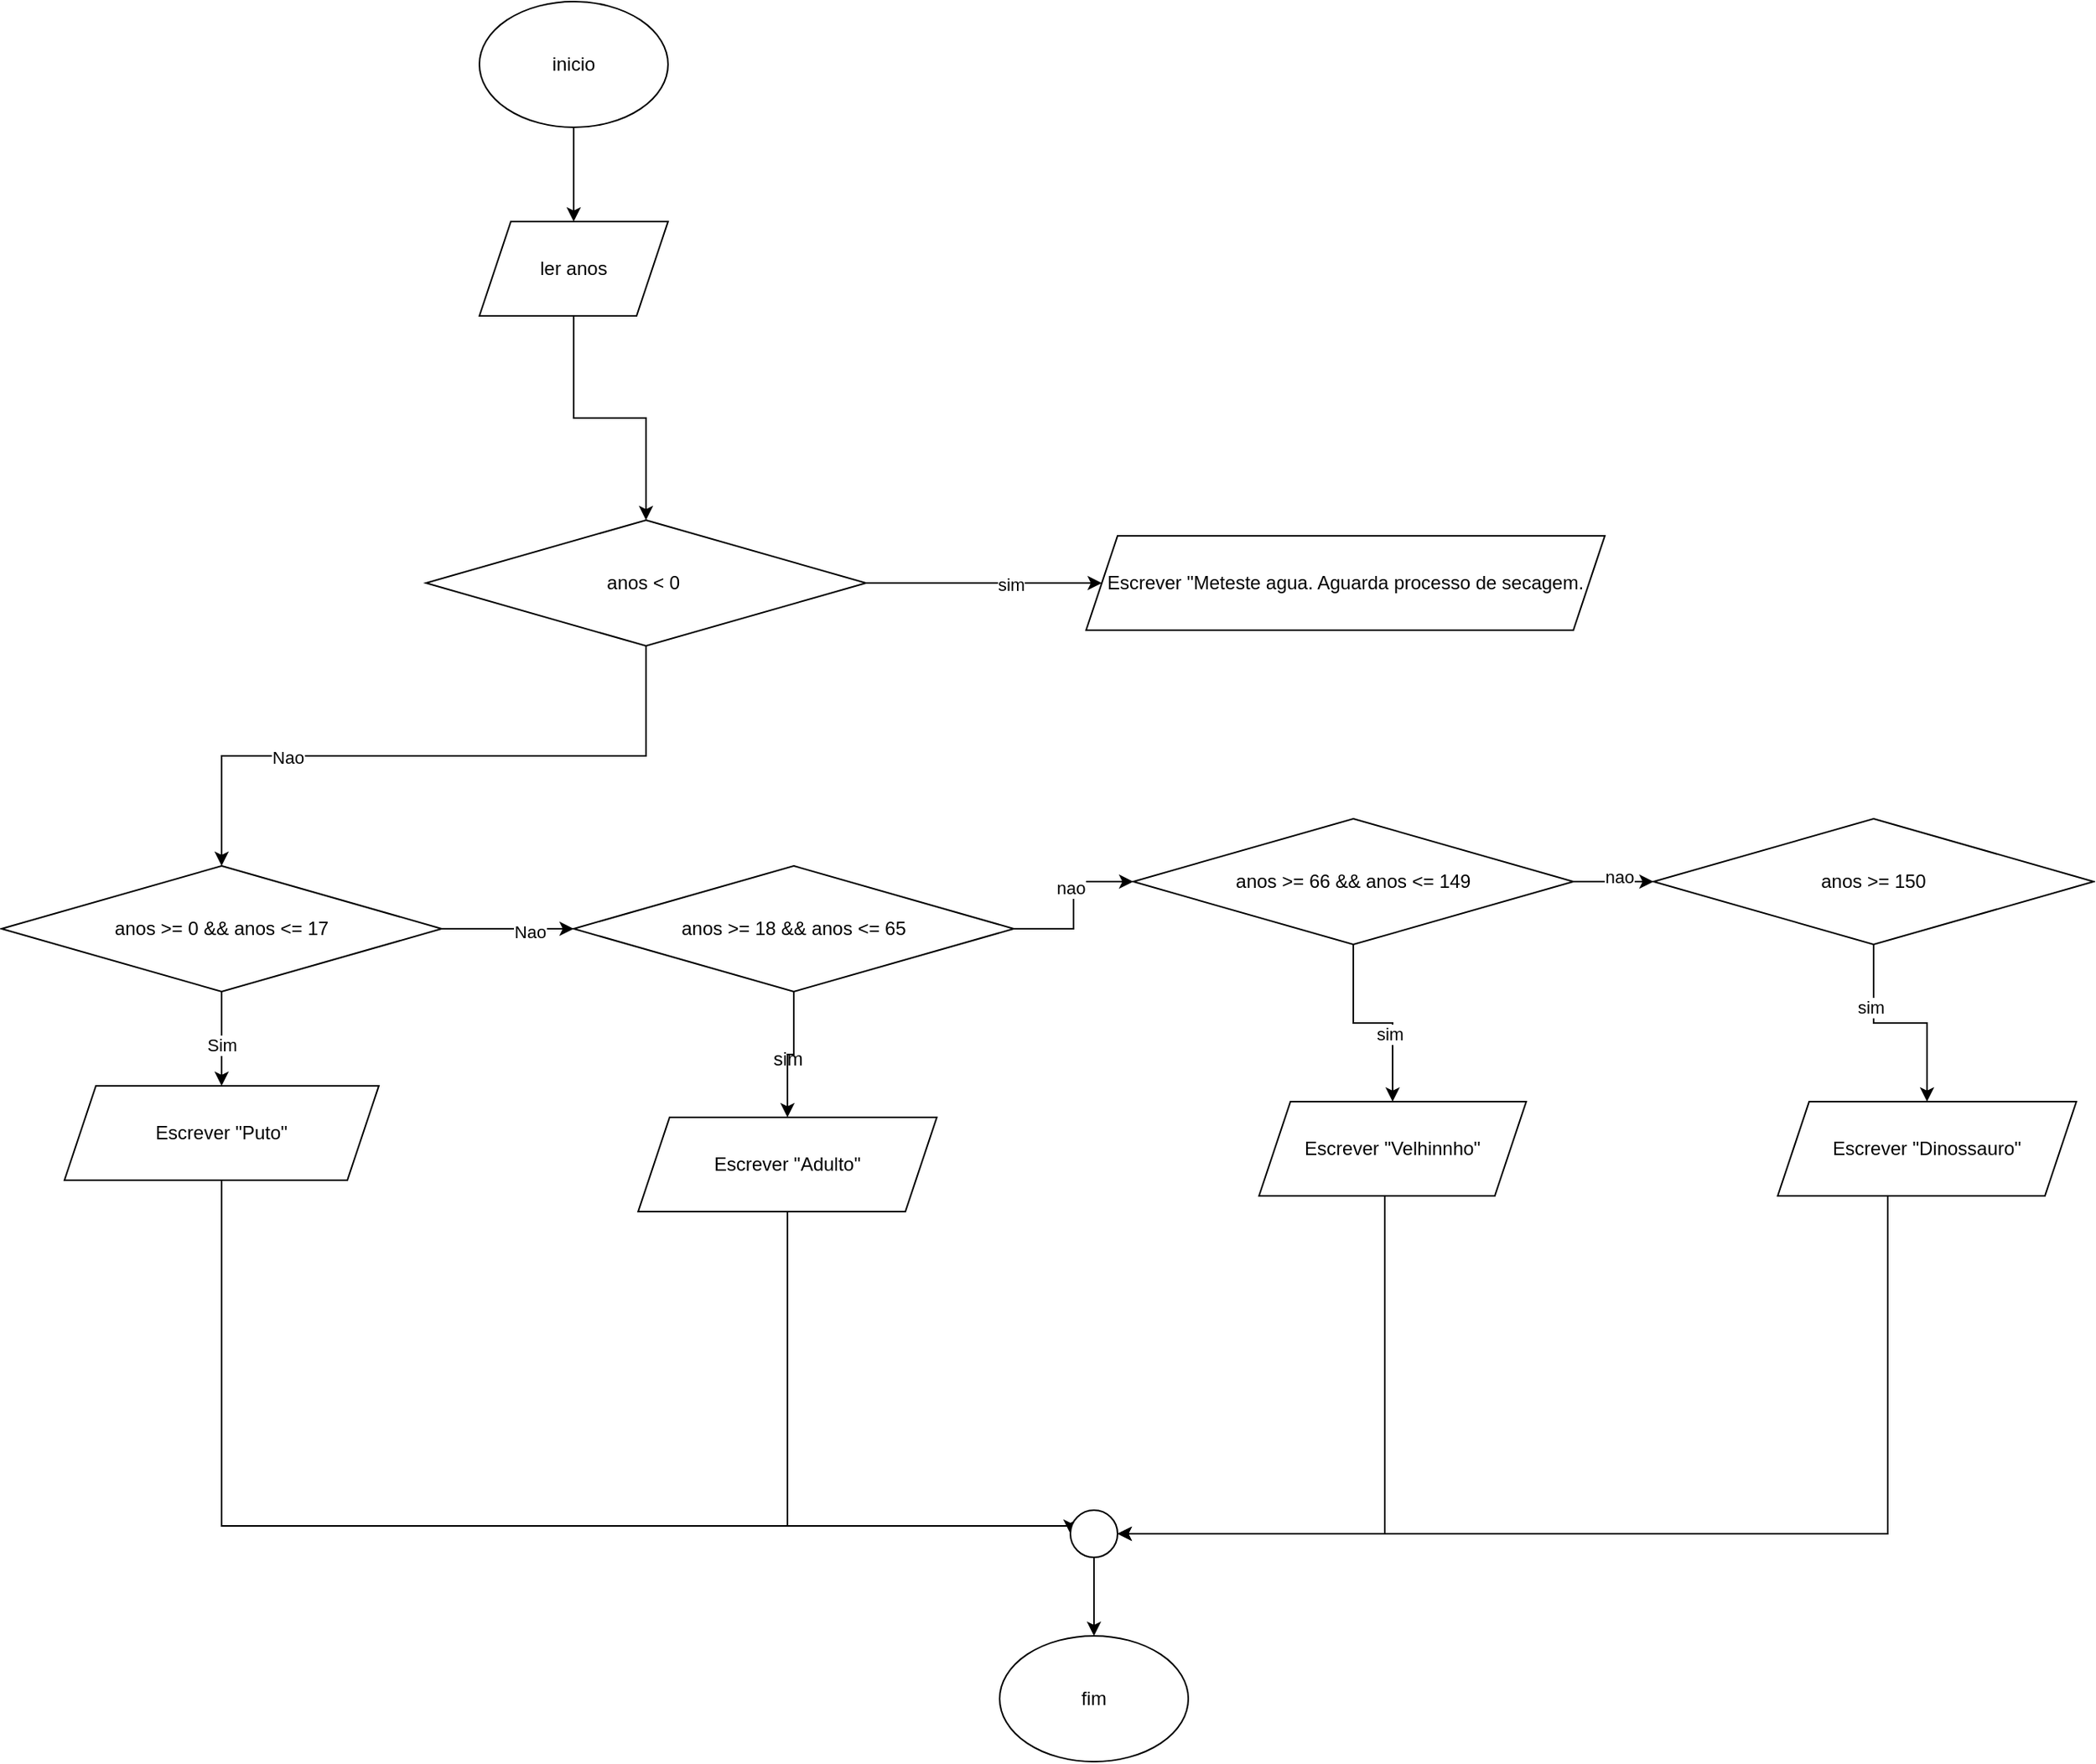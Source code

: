 <mxfile version="28.2.5">
  <diagram name="Página-1" id="nqqyU9vWDkjz92hjsg01">
    <mxGraphModel dx="2026" dy="1123" grid="1" gridSize="10" guides="1" tooltips="1" connect="1" arrows="1" fold="1" page="1" pageScale="1" pageWidth="827" pageHeight="1169" math="0" shadow="0">
      <root>
        <mxCell id="0" />
        <mxCell id="1" parent="0" />
        <mxCell id="mq0H7qXFFu7OtTs-mFSQ-19" value="" style="edgeStyle=orthogonalEdgeStyle;rounded=0;orthogonalLoop=1;jettySize=auto;html=1;" edge="1" parent="1" source="mq0H7qXFFu7OtTs-mFSQ-1" target="mq0H7qXFFu7OtTs-mFSQ-2">
          <mxGeometry relative="1" as="geometry" />
        </mxCell>
        <mxCell id="mq0H7qXFFu7OtTs-mFSQ-1" value="inicio" style="ellipse;whiteSpace=wrap;html=1;" vertex="1" parent="1">
          <mxGeometry x="354" width="120" height="80" as="geometry" />
        </mxCell>
        <mxCell id="mq0H7qXFFu7OtTs-mFSQ-18" style="edgeStyle=orthogonalEdgeStyle;rounded=0;orthogonalLoop=1;jettySize=auto;html=1;entryX=0.5;entryY=0;entryDx=0;entryDy=0;" edge="1" parent="1" source="mq0H7qXFFu7OtTs-mFSQ-2" target="mq0H7qXFFu7OtTs-mFSQ-15">
          <mxGeometry relative="1" as="geometry" />
        </mxCell>
        <mxCell id="mq0H7qXFFu7OtTs-mFSQ-2" value="ler anos" style="shape=parallelogram;perimeter=parallelogramPerimeter;whiteSpace=wrap;html=1;fixedSize=1;" vertex="1" parent="1">
          <mxGeometry x="354" y="140" width="120" height="60" as="geometry" />
        </mxCell>
        <mxCell id="mq0H7qXFFu7OtTs-mFSQ-5" value="" style="edgeStyle=orthogonalEdgeStyle;rounded=0;orthogonalLoop=1;jettySize=auto;html=1;" edge="1" parent="1" source="mq0H7qXFFu7OtTs-mFSQ-3" target="mq0H7qXFFu7OtTs-mFSQ-4">
          <mxGeometry relative="1" as="geometry" />
        </mxCell>
        <mxCell id="mq0H7qXFFu7OtTs-mFSQ-23" value="Sim" style="edgeLabel;html=1;align=center;verticalAlign=middle;resizable=0;points=[];" vertex="1" connectable="0" parent="mq0H7qXFFu7OtTs-mFSQ-5">
          <mxGeometry x="0.127" relative="1" as="geometry">
            <mxPoint as="offset" />
          </mxGeometry>
        </mxCell>
        <mxCell id="mq0H7qXFFu7OtTs-mFSQ-24" style="edgeStyle=orthogonalEdgeStyle;rounded=0;orthogonalLoop=1;jettySize=auto;html=1;" edge="1" parent="1" source="mq0H7qXFFu7OtTs-mFSQ-3" target="mq0H7qXFFu7OtTs-mFSQ-6">
          <mxGeometry relative="1" as="geometry" />
        </mxCell>
        <mxCell id="mq0H7qXFFu7OtTs-mFSQ-25" value="Nao" style="edgeLabel;html=1;align=center;verticalAlign=middle;resizable=0;points=[];" vertex="1" connectable="0" parent="mq0H7qXFFu7OtTs-mFSQ-24">
          <mxGeometry x="0.33" y="-2" relative="1" as="geometry">
            <mxPoint as="offset" />
          </mxGeometry>
        </mxCell>
        <mxCell id="mq0H7qXFFu7OtTs-mFSQ-3" value="anos &amp;gt;= 0 &amp;amp;&amp;amp; anos &amp;lt;= 17" style="rhombus;whiteSpace=wrap;html=1;" vertex="1" parent="1">
          <mxGeometry x="50" y="550" width="280" height="80" as="geometry" />
        </mxCell>
        <mxCell id="mq0H7qXFFu7OtTs-mFSQ-36" style="edgeStyle=orthogonalEdgeStyle;rounded=0;orthogonalLoop=1;jettySize=auto;html=1;entryX=0;entryY=0.5;entryDx=0;entryDy=0;" edge="1" parent="1" source="mq0H7qXFFu7OtTs-mFSQ-4" target="mq0H7qXFFu7OtTs-mFSQ-33">
          <mxGeometry relative="1" as="geometry">
            <Array as="points">
              <mxPoint x="190" y="970" />
              <mxPoint x="730" y="970" />
            </Array>
          </mxGeometry>
        </mxCell>
        <mxCell id="mq0H7qXFFu7OtTs-mFSQ-4" value="Escrever &quot;Puto&quot;" style="shape=parallelogram;perimeter=parallelogramPerimeter;whiteSpace=wrap;html=1;fixedSize=1;" vertex="1" parent="1">
          <mxGeometry x="90" y="690" width="200" height="60" as="geometry" />
        </mxCell>
        <mxCell id="mq0H7qXFFu7OtTs-mFSQ-10" value="" style="edgeStyle=orthogonalEdgeStyle;rounded=0;orthogonalLoop=1;jettySize=auto;html=1;" edge="1" parent="1" source="mq0H7qXFFu7OtTs-mFSQ-6" target="mq0H7qXFFu7OtTs-mFSQ-9">
          <mxGeometry relative="1" as="geometry" />
        </mxCell>
        <mxCell id="mq0H7qXFFu7OtTs-mFSQ-27" value="" style="edgeStyle=orthogonalEdgeStyle;rounded=0;orthogonalLoop=1;jettySize=auto;html=1;" edge="1" parent="1" source="mq0H7qXFFu7OtTs-mFSQ-6" target="mq0H7qXFFu7OtTs-mFSQ-7">
          <mxGeometry relative="1" as="geometry" />
        </mxCell>
        <mxCell id="mq0H7qXFFu7OtTs-mFSQ-28" value="nao" style="edgeLabel;html=1;align=center;verticalAlign=middle;resizable=0;points=[];" vertex="1" connectable="0" parent="mq0H7qXFFu7OtTs-mFSQ-27">
          <mxGeometry x="0.217" y="2" relative="1" as="geometry">
            <mxPoint as="offset" />
          </mxGeometry>
        </mxCell>
        <mxCell id="mq0H7qXFFu7OtTs-mFSQ-6" value="anos &amp;gt;= 18 &amp;amp;&amp;amp; anos &amp;lt;= 65" style="rhombus;whiteSpace=wrap;html=1;" vertex="1" parent="1">
          <mxGeometry x="414" y="550" width="280" height="80" as="geometry" />
        </mxCell>
        <mxCell id="mq0H7qXFFu7OtTs-mFSQ-12" value="" style="edgeStyle=orthogonalEdgeStyle;rounded=0;orthogonalLoop=1;jettySize=auto;html=1;" edge="1" parent="1" source="mq0H7qXFFu7OtTs-mFSQ-7" target="mq0H7qXFFu7OtTs-mFSQ-11">
          <mxGeometry relative="1" as="geometry" />
        </mxCell>
        <mxCell id="mq0H7qXFFu7OtTs-mFSQ-29" value="sim" style="edgeLabel;html=1;align=center;verticalAlign=middle;resizable=0;points=[];" vertex="1" connectable="0" parent="mq0H7qXFFu7OtTs-mFSQ-12">
          <mxGeometry x="0.301" y="-2" relative="1" as="geometry">
            <mxPoint as="offset" />
          </mxGeometry>
        </mxCell>
        <mxCell id="mq0H7qXFFu7OtTs-mFSQ-31" value="" style="edgeStyle=orthogonalEdgeStyle;rounded=0;orthogonalLoop=1;jettySize=auto;html=1;" edge="1" parent="1" source="mq0H7qXFFu7OtTs-mFSQ-7" target="mq0H7qXFFu7OtTs-mFSQ-8">
          <mxGeometry relative="1" as="geometry" />
        </mxCell>
        <mxCell id="mq0H7qXFFu7OtTs-mFSQ-32" value="nao" style="edgeLabel;html=1;align=center;verticalAlign=middle;resizable=0;points=[];" vertex="1" connectable="0" parent="mq0H7qXFFu7OtTs-mFSQ-31">
          <mxGeometry x="0.115" y="3" relative="1" as="geometry">
            <mxPoint as="offset" />
          </mxGeometry>
        </mxCell>
        <mxCell id="mq0H7qXFFu7OtTs-mFSQ-7" value="anos &amp;gt;= 66 &amp;amp;&amp;amp; anos &amp;lt;= 149" style="rhombus;whiteSpace=wrap;html=1;" vertex="1" parent="1">
          <mxGeometry x="770" y="520" width="280" height="80" as="geometry" />
        </mxCell>
        <mxCell id="mq0H7qXFFu7OtTs-mFSQ-14" value="" style="edgeStyle=orthogonalEdgeStyle;rounded=0;orthogonalLoop=1;jettySize=auto;html=1;" edge="1" parent="1" source="mq0H7qXFFu7OtTs-mFSQ-8" target="mq0H7qXFFu7OtTs-mFSQ-13">
          <mxGeometry relative="1" as="geometry" />
        </mxCell>
        <mxCell id="mq0H7qXFFu7OtTs-mFSQ-30" value="sim" style="edgeLabel;html=1;align=center;verticalAlign=middle;resizable=0;points=[];" vertex="1" connectable="0" parent="mq0H7qXFFu7OtTs-mFSQ-14">
          <mxGeometry x="-0.411" y="-2" relative="1" as="geometry">
            <mxPoint as="offset" />
          </mxGeometry>
        </mxCell>
        <mxCell id="mq0H7qXFFu7OtTs-mFSQ-8" value="anos &amp;gt;= 150" style="rhombus;whiteSpace=wrap;html=1;" vertex="1" parent="1">
          <mxGeometry x="1101" y="520" width="280" height="80" as="geometry" />
        </mxCell>
        <mxCell id="mq0H7qXFFu7OtTs-mFSQ-37" style="edgeStyle=orthogonalEdgeStyle;rounded=0;orthogonalLoop=1;jettySize=auto;html=1;entryX=0.5;entryY=0;entryDx=0;entryDy=0;" edge="1" parent="1" source="mq0H7qXFFu7OtTs-mFSQ-9" target="mq0H7qXFFu7OtTs-mFSQ-33">
          <mxGeometry relative="1" as="geometry">
            <Array as="points">
              <mxPoint x="550" y="970" />
              <mxPoint x="745" y="970" />
            </Array>
          </mxGeometry>
        </mxCell>
        <mxCell id="mq0H7qXFFu7OtTs-mFSQ-9" value="Escrever &quot;Adulto&quot;" style="shape=parallelogram;perimeter=parallelogramPerimeter;whiteSpace=wrap;html=1;fixedSize=1;" vertex="1" parent="1">
          <mxGeometry x="455" y="710" width="190" height="60" as="geometry" />
        </mxCell>
        <mxCell id="mq0H7qXFFu7OtTs-mFSQ-38" style="edgeStyle=orthogonalEdgeStyle;rounded=0;orthogonalLoop=1;jettySize=auto;html=1;entryX=1;entryY=0.5;entryDx=0;entryDy=0;" edge="1" parent="1" source="mq0H7qXFFu7OtTs-mFSQ-11" target="mq0H7qXFFu7OtTs-mFSQ-33">
          <mxGeometry relative="1" as="geometry">
            <Array as="points">
              <mxPoint x="930" y="975" />
            </Array>
          </mxGeometry>
        </mxCell>
        <mxCell id="mq0H7qXFFu7OtTs-mFSQ-11" value="Escrever &quot;Velhinnho&quot;" style="shape=parallelogram;perimeter=parallelogramPerimeter;whiteSpace=wrap;html=1;fixedSize=1;" vertex="1" parent="1">
          <mxGeometry x="850" y="700" width="170" height="60" as="geometry" />
        </mxCell>
        <mxCell id="mq0H7qXFFu7OtTs-mFSQ-39" style="edgeStyle=orthogonalEdgeStyle;rounded=0;orthogonalLoop=1;jettySize=auto;html=1;entryX=1;entryY=0.5;entryDx=0;entryDy=0;" edge="1" parent="1" source="mq0H7qXFFu7OtTs-mFSQ-13" target="mq0H7qXFFu7OtTs-mFSQ-33">
          <mxGeometry relative="1" as="geometry">
            <Array as="points">
              <mxPoint x="1250" y="975" />
            </Array>
          </mxGeometry>
        </mxCell>
        <mxCell id="mq0H7qXFFu7OtTs-mFSQ-13" value="Escrever &quot;Dinossauro&quot;" style="shape=parallelogram;perimeter=parallelogramPerimeter;whiteSpace=wrap;html=1;fixedSize=1;" vertex="1" parent="1">
          <mxGeometry x="1180" y="700" width="190" height="60" as="geometry" />
        </mxCell>
        <mxCell id="mq0H7qXFFu7OtTs-mFSQ-17" value="" style="edgeStyle=orthogonalEdgeStyle;rounded=0;orthogonalLoop=1;jettySize=auto;html=1;" edge="1" parent="1" source="mq0H7qXFFu7OtTs-mFSQ-15" target="mq0H7qXFFu7OtTs-mFSQ-16">
          <mxGeometry relative="1" as="geometry" />
        </mxCell>
        <mxCell id="mq0H7qXFFu7OtTs-mFSQ-20" value="sim" style="edgeLabel;html=1;align=center;verticalAlign=middle;resizable=0;points=[];" vertex="1" connectable="0" parent="mq0H7qXFFu7OtTs-mFSQ-17">
          <mxGeometry x="0.221" y="-1" relative="1" as="geometry">
            <mxPoint as="offset" />
          </mxGeometry>
        </mxCell>
        <mxCell id="mq0H7qXFFu7OtTs-mFSQ-21" style="edgeStyle=orthogonalEdgeStyle;rounded=0;orthogonalLoop=1;jettySize=auto;html=1;entryX=0.5;entryY=0;entryDx=0;entryDy=0;" edge="1" parent="1" source="mq0H7qXFFu7OtTs-mFSQ-15" target="mq0H7qXFFu7OtTs-mFSQ-3">
          <mxGeometry relative="1" as="geometry" />
        </mxCell>
        <mxCell id="mq0H7qXFFu7OtTs-mFSQ-22" value="Nao" style="edgeLabel;html=1;align=center;verticalAlign=middle;resizable=0;points=[];" vertex="1" connectable="0" parent="mq0H7qXFFu7OtTs-mFSQ-21">
          <mxGeometry x="0.456" y="1" relative="1" as="geometry">
            <mxPoint as="offset" />
          </mxGeometry>
        </mxCell>
        <mxCell id="mq0H7qXFFu7OtTs-mFSQ-15" value="anos &amp;lt; 0&amp;nbsp;" style="rhombus;whiteSpace=wrap;html=1;" vertex="1" parent="1">
          <mxGeometry x="320" y="330" width="280" height="80" as="geometry" />
        </mxCell>
        <mxCell id="mq0H7qXFFu7OtTs-mFSQ-16" value="Escrever &quot;Meteste agua. Aguarda processo de secagem." style="shape=parallelogram;perimeter=parallelogramPerimeter;whiteSpace=wrap;html=1;fixedSize=1;" vertex="1" parent="1">
          <mxGeometry x="740" y="340" width="330" height="60" as="geometry" />
        </mxCell>
        <mxCell id="mq0H7qXFFu7OtTs-mFSQ-26" value="sim" style="text;html=1;align=center;verticalAlign=middle;resizable=0;points=[];autosize=1;strokeColor=none;fillColor=none;" vertex="1" parent="1">
          <mxGeometry x="530" y="658" width="40" height="30" as="geometry" />
        </mxCell>
        <mxCell id="mq0H7qXFFu7OtTs-mFSQ-35" value="" style="edgeStyle=orthogonalEdgeStyle;rounded=0;orthogonalLoop=1;jettySize=auto;html=1;" edge="1" parent="1" source="mq0H7qXFFu7OtTs-mFSQ-33" target="mq0H7qXFFu7OtTs-mFSQ-34">
          <mxGeometry relative="1" as="geometry" />
        </mxCell>
        <mxCell id="mq0H7qXFFu7OtTs-mFSQ-33" value="" style="ellipse;whiteSpace=wrap;html=1;aspect=fixed;" vertex="1" parent="1">
          <mxGeometry x="730" y="960" width="30" height="30" as="geometry" />
        </mxCell>
        <mxCell id="mq0H7qXFFu7OtTs-mFSQ-34" value="fim" style="ellipse;whiteSpace=wrap;html=1;" vertex="1" parent="1">
          <mxGeometry x="685" y="1040" width="120" height="80" as="geometry" />
        </mxCell>
      </root>
    </mxGraphModel>
  </diagram>
</mxfile>
